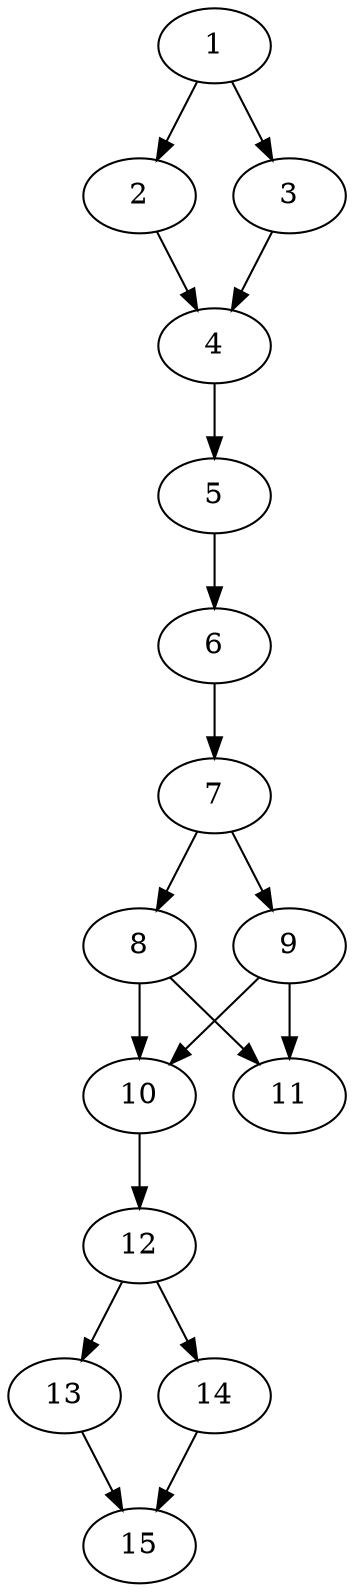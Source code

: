 // DAG automatically generated by daggen at Thu Oct  3 13:59:27 2019
// ./daggen --dot -n 15 --ccr 0.3 --fat 0.3 --regular 0.5 --density 0.7 --mindata 5242880 --maxdata 52428800 
digraph G {
  1 [size="85770240", alpha="0.18", expect_size="25731072"] 
  1 -> 2 [size ="25731072"]
  1 -> 3 [size ="25731072"]
  2 [size="33344853", alpha="0.19", expect_size="10003456"] 
  2 -> 4 [size ="10003456"]
  3 [size="103697067", alpha="0.15", expect_size="31109120"] 
  3 -> 4 [size ="31109120"]
  4 [size="91992747", alpha="0.08", expect_size="27597824"] 
  4 -> 5 [size ="27597824"]
  5 [size="38574080", alpha="0.05", expect_size="11572224"] 
  5 -> 6 [size ="11572224"]
  6 [size="81588907", alpha="0.20", expect_size="24476672"] 
  6 -> 7 [size ="24476672"]
  7 [size="144913067", alpha="0.20", expect_size="43473920"] 
  7 -> 8 [size ="43473920"]
  7 -> 9 [size ="43473920"]
  8 [size="82786987", alpha="0.10", expect_size="24836096"] 
  8 -> 10 [size ="24836096"]
  8 -> 11 [size ="24836096"]
  9 [size="139246933", alpha="0.02", expect_size="41774080"] 
  9 -> 10 [size ="41774080"]
  9 -> 11 [size ="41774080"]
  10 [size="99075413", alpha="0.02", expect_size="29722624"] 
  10 -> 12 [size ="29722624"]
  11 [size="119070720", alpha="0.13", expect_size="35721216"] 
  12 [size="101601280", alpha="0.02", expect_size="30480384"] 
  12 -> 13 [size ="30480384"]
  12 -> 14 [size ="30480384"]
  13 [size="92248747", alpha="0.13", expect_size="27674624"] 
  13 -> 15 [size ="27674624"]
  14 [size="50937173", alpha="0.04", expect_size="15281152"] 
  14 -> 15 [size ="15281152"]
  15 [size="116165973", alpha="0.16", expect_size="34849792"] 
}
